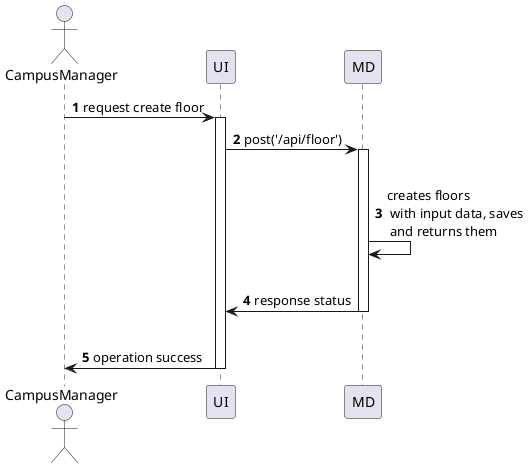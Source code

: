 @startuml
'https://plantuml.com/sequence-diagram

autonumber

actor CampusManager as U
participant UI as UI
participant MD  as R

U -> UI : request create floor
activate UI
UI -> R : post('/api/floor')

activate R
|||
R -> R : creates floors \n with input data, saves \n and returns them
|||
R -> UI : response status
deactivate R
|||
UI -> U : operation success
deactivate UI

@enduml